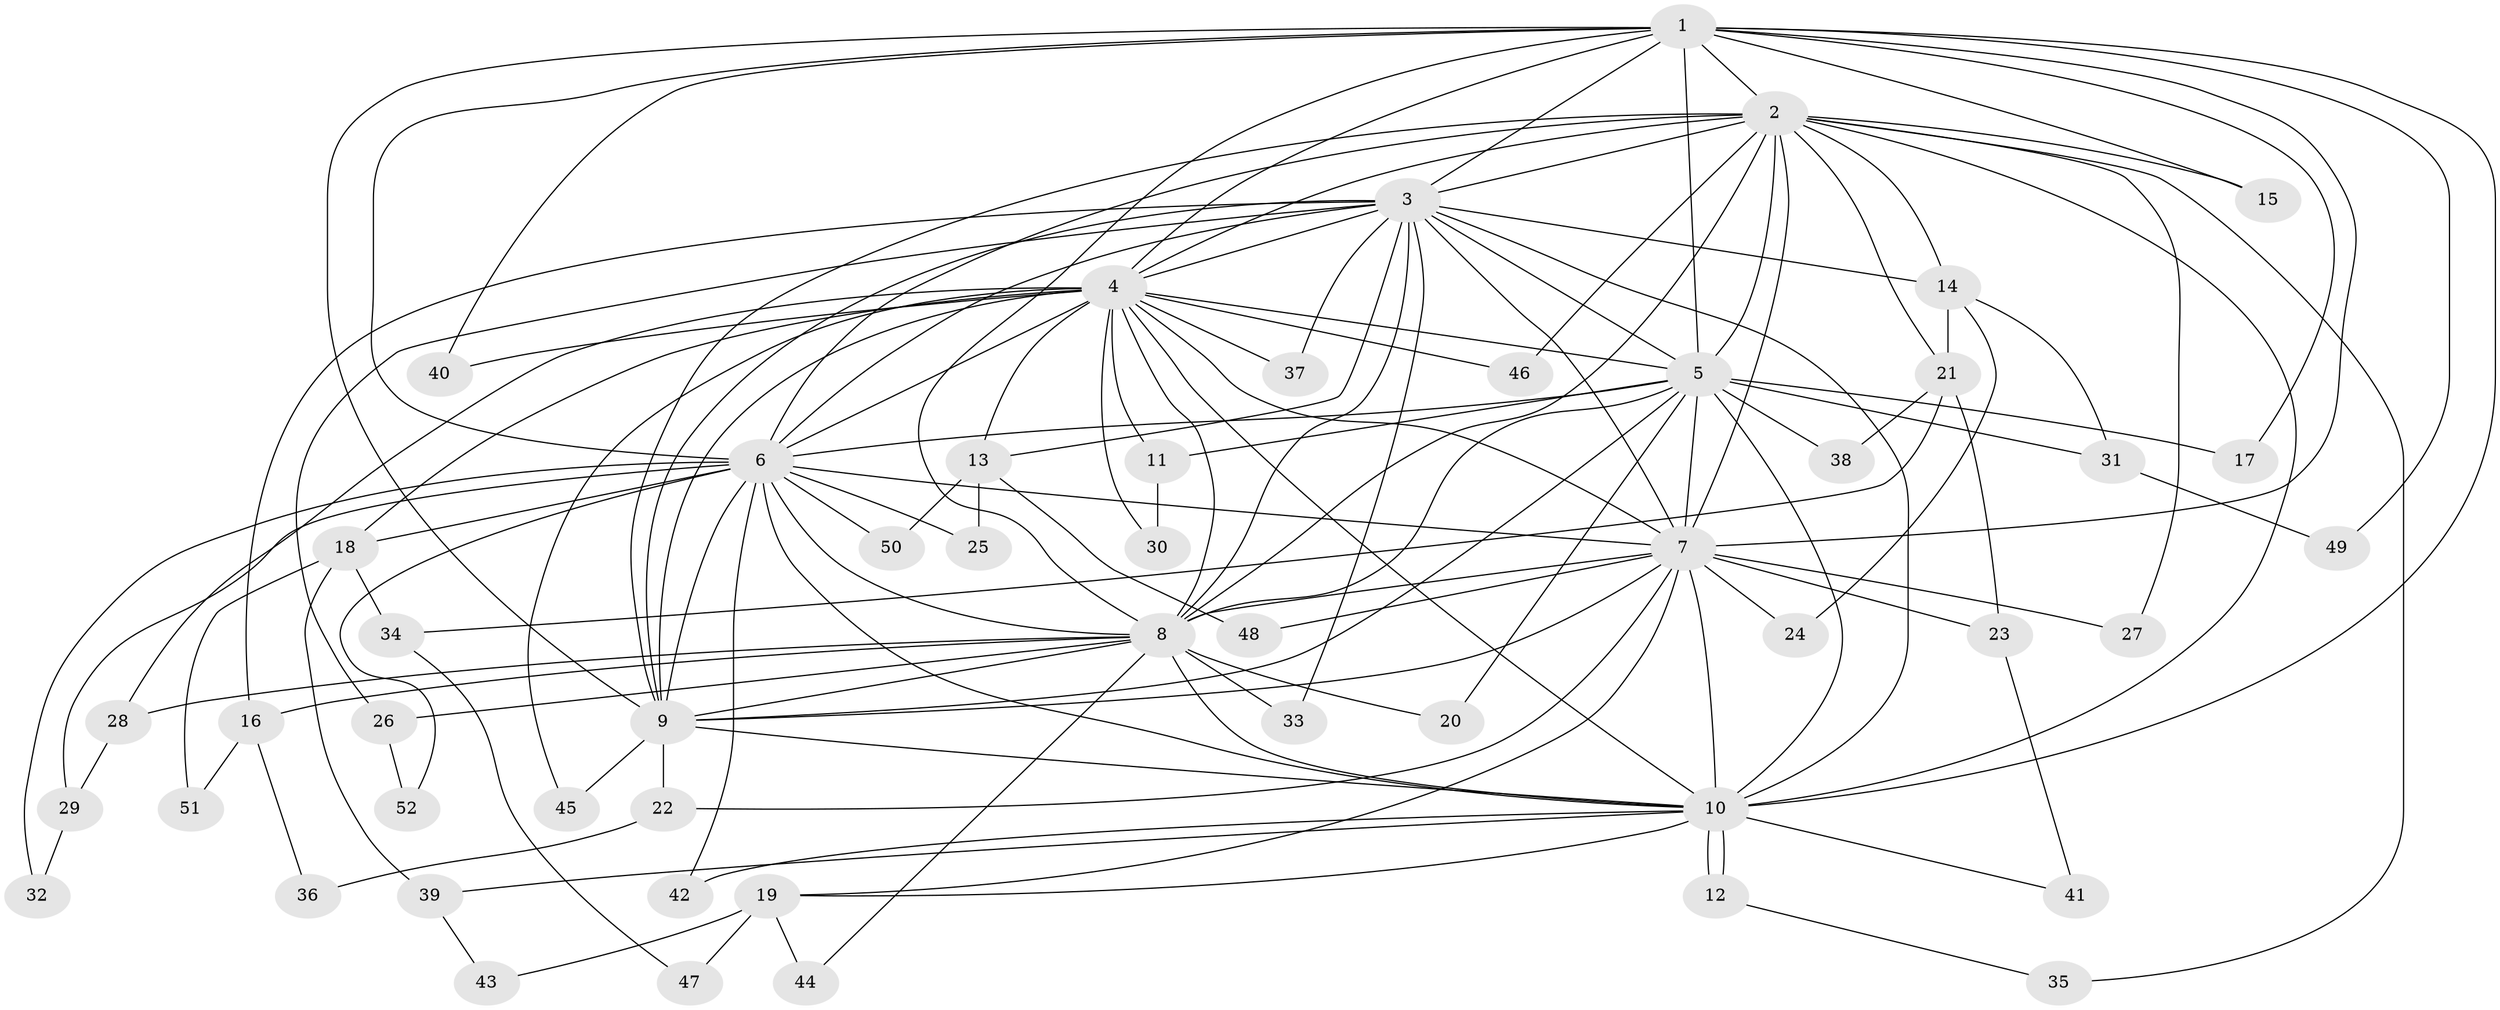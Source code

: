 // coarse degree distribution, {13: 0.0625, 11: 0.0625, 1: 0.03125, 2: 0.34375, 3: 0.1875, 5: 0.15625, 12: 0.09375, 14: 0.03125, 4: 0.03125}
// Generated by graph-tools (version 1.1) at 2025/36/03/04/25 23:36:16]
// undirected, 52 vertices, 129 edges
graph export_dot {
  node [color=gray90,style=filled];
  1;
  2;
  3;
  4;
  5;
  6;
  7;
  8;
  9;
  10;
  11;
  12;
  13;
  14;
  15;
  16;
  17;
  18;
  19;
  20;
  21;
  22;
  23;
  24;
  25;
  26;
  27;
  28;
  29;
  30;
  31;
  32;
  33;
  34;
  35;
  36;
  37;
  38;
  39;
  40;
  41;
  42;
  43;
  44;
  45;
  46;
  47;
  48;
  49;
  50;
  51;
  52;
  1 -- 2;
  1 -- 3;
  1 -- 4;
  1 -- 5;
  1 -- 6;
  1 -- 7;
  1 -- 8;
  1 -- 9;
  1 -- 10;
  1 -- 15;
  1 -- 17;
  1 -- 40;
  1 -- 49;
  2 -- 3;
  2 -- 4;
  2 -- 5;
  2 -- 6;
  2 -- 7;
  2 -- 8;
  2 -- 9;
  2 -- 10;
  2 -- 14;
  2 -- 15;
  2 -- 21;
  2 -- 27;
  2 -- 35;
  2 -- 46;
  3 -- 4;
  3 -- 5;
  3 -- 6;
  3 -- 7;
  3 -- 8;
  3 -- 9;
  3 -- 10;
  3 -- 13;
  3 -- 14;
  3 -- 16;
  3 -- 26;
  3 -- 33;
  3 -- 37;
  4 -- 5;
  4 -- 6;
  4 -- 7;
  4 -- 8;
  4 -- 9;
  4 -- 10;
  4 -- 11;
  4 -- 13;
  4 -- 18;
  4 -- 28;
  4 -- 30;
  4 -- 37;
  4 -- 40;
  4 -- 45;
  4 -- 46;
  5 -- 6;
  5 -- 7;
  5 -- 8;
  5 -- 9;
  5 -- 10;
  5 -- 11;
  5 -- 17;
  5 -- 20;
  5 -- 31;
  5 -- 38;
  6 -- 7;
  6 -- 8;
  6 -- 9;
  6 -- 10;
  6 -- 18;
  6 -- 25;
  6 -- 29;
  6 -- 32;
  6 -- 42;
  6 -- 50;
  6 -- 52;
  7 -- 8;
  7 -- 9;
  7 -- 10;
  7 -- 19;
  7 -- 22;
  7 -- 23;
  7 -- 24;
  7 -- 27;
  7 -- 48;
  8 -- 9;
  8 -- 10;
  8 -- 16;
  8 -- 20;
  8 -- 26;
  8 -- 28;
  8 -- 33;
  8 -- 44;
  9 -- 10;
  9 -- 22;
  9 -- 45;
  10 -- 12;
  10 -- 12;
  10 -- 19;
  10 -- 39;
  10 -- 41;
  10 -- 42;
  11 -- 30;
  12 -- 35;
  13 -- 25;
  13 -- 48;
  13 -- 50;
  14 -- 21;
  14 -- 24;
  14 -- 31;
  16 -- 36;
  16 -- 51;
  18 -- 34;
  18 -- 39;
  18 -- 51;
  19 -- 43;
  19 -- 44;
  19 -- 47;
  21 -- 23;
  21 -- 34;
  21 -- 38;
  22 -- 36;
  23 -- 41;
  26 -- 52;
  28 -- 29;
  29 -- 32;
  31 -- 49;
  34 -- 47;
  39 -- 43;
}
